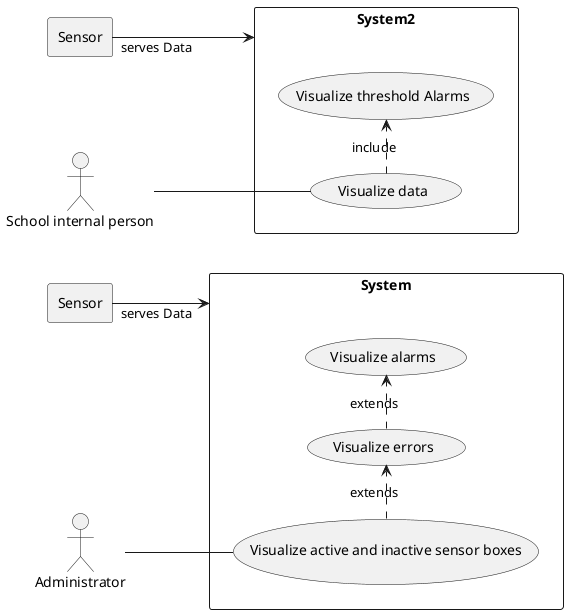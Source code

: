 @startuml
'https://plantuml.com/sequence-diagram

'UCD -------------------------

left to right direction

rectangle Sensor

Sensor "serves Data" --> System

actor "Administrator" as Administrator

rectangle System as System {
  usecase "Visualize active and inactive sensor boxes" as UC1

  usecase "Visualize errors" as UC2
  usecase "Visualize alarms" as UC3
}

Administrator -- UC1

(UC1) .> (UC2) : extends
(UC2) .> (UC3) : extends

'UCD2 ------------------------
rectangle Sensor2 as "Sensor"

Sensor2 "serves Data" --> System2

actor "School internal person" as School

rectangle System as System2 {
  usecase "Visualize data" as UC12
  usecase "Visualize threshold Alarms" as UC22
}

School -- UC12
(UC12) .> (UC22) : include

@enduml